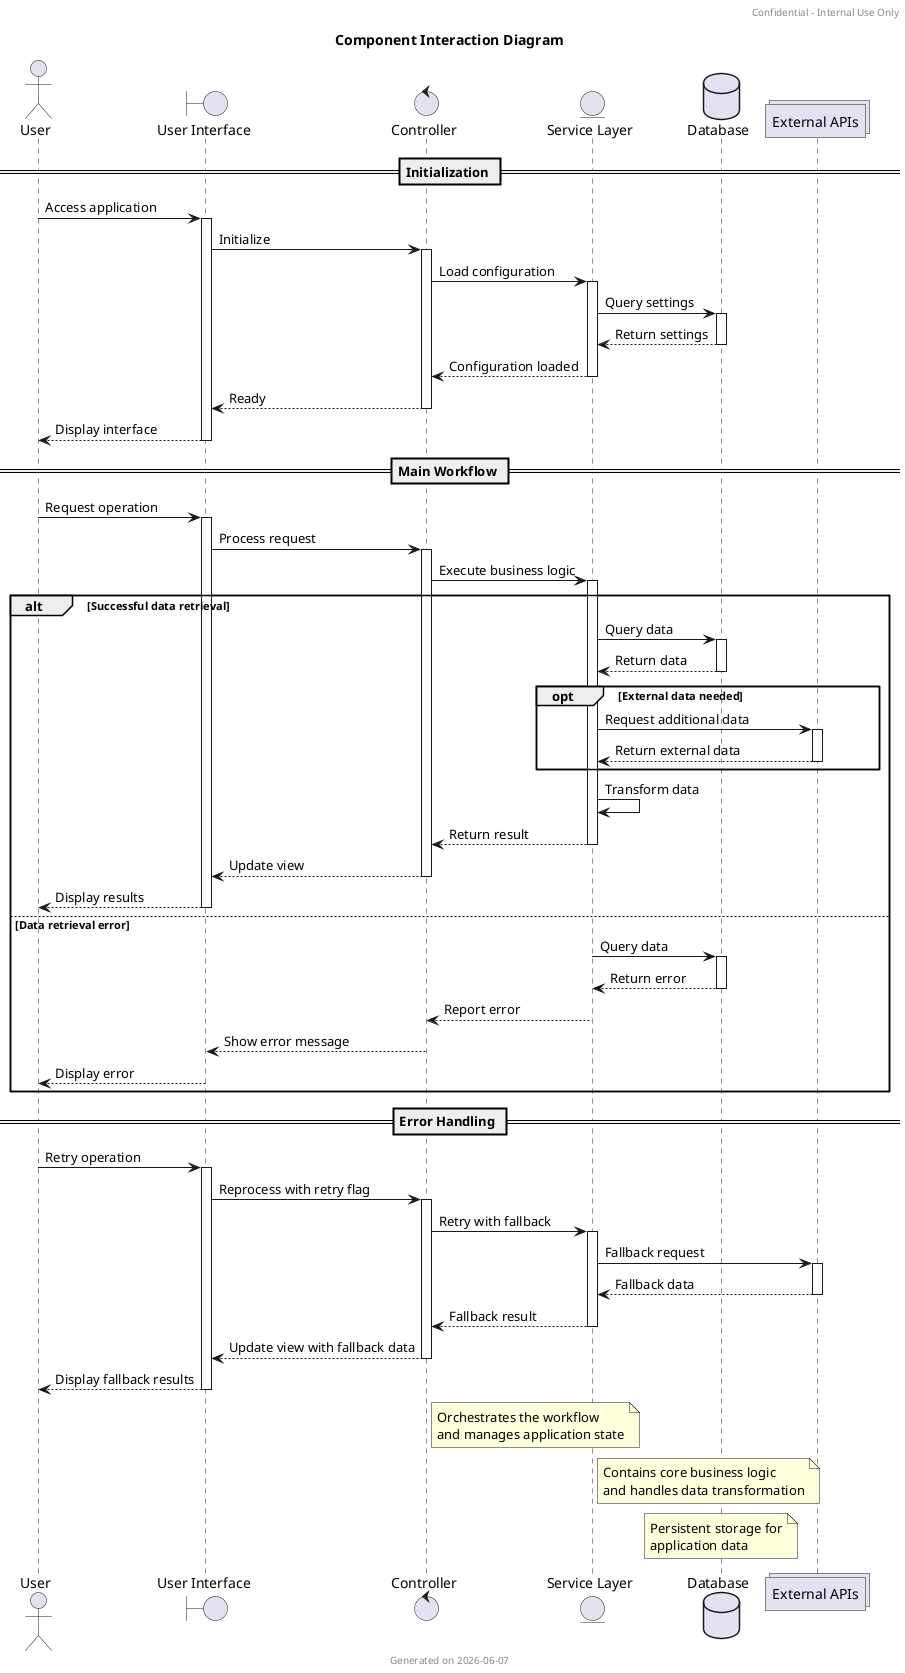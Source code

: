 @startuml Component Interaction

' This diagram template represents component interactions and data flow
' Modify actor names, components, sequences, and notes as needed for your project

' Define actors and components
actor User as user
boundary "User Interface" as ui
control "Controller" as controller
entity "Service Layer" as service
database "Database" as db
collections "External APIs" as api

' Define the sequence of interactions
title Component Interaction Diagram

== Initialization ==
user -> ui : Access application
activate ui
ui -> controller : Initialize
activate controller
controller -> service : Load configuration
activate service
service -> db : Query settings
activate db
db --> service : Return settings
deactivate db
service --> controller : Configuration loaded
deactivate service
controller --> ui : Ready
deactivate controller
ui --> user : Display interface
deactivate ui

== Main Workflow ==
user -> ui : Request operation
activate ui
ui -> controller : Process request
activate controller
controller -> service : Execute business logic
activate service

alt Successful data retrieval
    service -> db : Query data
    activate db
    db --> service : Return data
    deactivate db
    
    opt External data needed
        service -> api : Request additional data
        activate api
        api --> service : Return external data
        deactivate api
    end
    
    service -> service : Transform data
    service --> controller : Return result
    deactivate service
    controller --> ui : Update view
    deactivate controller
    ui --> user : Display results
    deactivate ui
    
else Data retrieval error
    service -> db : Query data
    activate db
    db --> service : Return error
    deactivate db
    service --> controller : Report error
    deactivate service
    controller --> ui : Show error message
    deactivate controller
    ui --> user : Display error
    deactivate ui
end

== Error Handling ==
user -> ui : Retry operation
activate ui
ui -> controller : Reprocess with retry flag
activate controller
controller -> service : Retry with fallback
activate service
service -> api : Fallback request
activate api
api --> service : Fallback data
deactivate api
service --> controller : Fallback result
deactivate service
controller --> ui : Update view with fallback data
deactivate controller
ui --> user : Display fallback results
deactivate ui

' Add notes
note right of controller
  Orchestrates the workflow
  and manages application state
end note

note right of service
  Contains core business logic
  and handles data transformation
end note

note over db
  Persistent storage for
  application data
end note

footer Generated on %date("yyyy-MM-dd")
header Confidential - Internal Use Only

@enduml